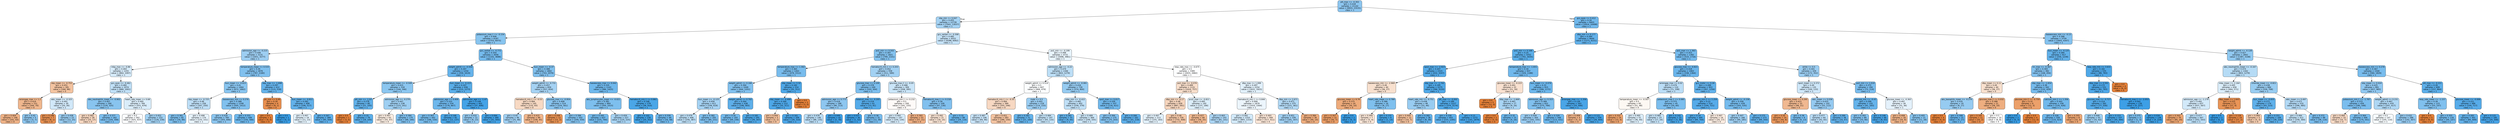 digraph Tree {
node [shape=box, style="filled, rounded", color="black", fontname="helvetica"] ;
edge [fontname="helvetica"] ;
0 [label="ptt_max <= -0.302\ngini = 0.418\nsamples = 21142\nvalue = [9955, 23535]\nclass = 1", fillcolor="#8dc6f0"] ;
1 [label="sbp_min <= 0.047\ngini = 0.455\nsamples = 12739\nvalue = [7041, 13037]\nclass = 1", fillcolor="#a4d2f3"] ;
0 -> 1 [labeldistance=2.5, labelangle=45, headlabel="True"] ;
2 [label="potassium_max.1 <= -0.154\ngini = 0.406\nsamples = 6187\nvalue = [2753, 6975]\nclass = 1", fillcolor="#87c4ef"] ;
1 -> 2 ;
3 [label="admission_age <= -0.215\ngini = 0.446\nsamples = 3131\nvalue = [1651, 3277]\nclass = 1", fillcolor="#9dcef2"] ;
2 -> 3 ;
4 [label="mbp_max <= -0.86\ngini = 0.493\nsamples = 1255\nvalue = [864, 1097]\nclass = 1", fillcolor="#d5eaf9"] ;
3 -> 4 ;
5 [label="sbp_mean <= -0.753\ngini = 0.451\nsamples = 181\nvalue = [184, 96]\nclass = 0", fillcolor="#f3c3a0"] ;
4 -> 5 ;
6 [label="aniongap_max <= 1.2\ngini = 0.419\nsamples = 151\nvalue = [164, 70]\nclass = 0", fillcolor="#f0b78e"] ;
5 -> 6 ;
7 [label="gini = 0.404\nsamples = 146\nvalue = [161, 63]\nclass = 0", fillcolor="#efb286"] ;
6 -> 7 ;
8 [label="gini = 0.42\nsamples = 5\nvalue = [3, 7]\nclass = 1", fillcolor="#8ec7f0"] ;
6 -> 8 ;
9 [label="wbc_mean <= -0.325\ngini = 0.491\nsamples = 30\nvalue = [20, 26]\nclass = 1", fillcolor="#d1e8f9"] ;
5 -> 9 ;
10 [label="gini = 0.198\nsamples = 7\nvalue = [8, 1]\nclass = 0", fillcolor="#e89152"] ;
9 -> 10 ;
11 [label="gini = 0.438\nsamples = 23\nvalue = [12, 25]\nclass = 1", fillcolor="#98ccf1"] ;
9 -> 11 ;
12 [label="gcs_eyes <= -0.461\ngini = 0.482\nsamples = 1074\nvalue = [680, 1001]\nclass = 1", fillcolor="#c0e0f7"] ;
4 -> 12 ;
13 [label="abs_neutrophils_mean <= -0.902\ngini = 0.407\nsamples = 290\nvalue = [129, 325]\nclass = 1", fillcolor="#88c4ef"] ;
12 -> 13 ;
14 [label="gini = 0.482\nsamples = 28\nvalue = [25, 17]\nclass = 0", fillcolor="#f7d7c0"] ;
13 -> 14 ;
15 [label="gini = 0.377\nsamples = 262\nvalue = [104, 308]\nclass = 1", fillcolor="#7cbeee"] ;
13 -> 15 ;
16 [label="heart_rate_mean <= 0.68\ngini = 0.495\nsamples = 784\nvalue = [551, 676]\nclass = 1", fillcolor="#daedfa"] ;
12 -> 16 ;
17 [label="gini = 0.5\nsamples = 562\nvalue = [425, 437]\nclass = 1", fillcolor="#fafcfe"] ;
16 -> 17 ;
18 [label="gini = 0.452\nsamples = 222\nvalue = [126, 239]\nclass = 1", fillcolor="#a1d1f3"] ;
16 -> 18 ;
19 [label="temperature_mean <= 0.533\ngini = 0.39\nsamples = 1876\nvalue = [787, 2180]\nclass = 1", fillcolor="#80c0ee"] ;
3 -> 19 ;
20 [label="bun_mean <= -0.615\ngini = 0.41\nsamples = 1464\nvalue = [672, 1662]\nclass = 1", fillcolor="#89c5f0"] ;
19 -> 20 ;
21 [label="sbp_mean <= -0.725\ngini = 0.48\nsamples = 256\nvalue = [167, 250]\nclass = 1", fillcolor="#bddef6"] ;
20 -> 21 ;
22 [label="gini = 0.381\nsamples = 82\nvalue = [34, 99]\nclass = 1", fillcolor="#7dbfee"] ;
21 -> 22 ;
23 [label="gini = 0.498\nsamples = 174\nvalue = [133, 151]\nclass = 1", fillcolor="#e7f3fc"] ;
21 -> 23 ;
24 [label="baseexcess_min <= 0.276\ngini = 0.388\nsamples = 1208\nvalue = [505, 1412]\nclass = 1", fillcolor="#80c0ee"] ;
20 -> 24 ;
25 [label="gini = 0.416\nsamples = 760\nvalue = [355, 846]\nclass = 1", fillcolor="#8cc6f0"] ;
24 -> 25 ;
26 [label="gini = 0.331\nsamples = 448\nvalue = [150, 566]\nclass = 1", fillcolor="#6db7ec"] ;
24 -> 26 ;
27 [label="sbp_max <= -1.698\ngini = 0.297\nsamples = 412\nvalue = [115, 518]\nclass = 1", fillcolor="#65b3eb"] ;
19 -> 27 ;
28 [label="ph_min <= 0.49\ngini = 0.18\nsamples = 4\nvalue = [9, 1]\nclass = 0", fillcolor="#e88f4f"] ;
27 -> 28 ;
29 [label="gini = 0.0\nsamples = 3\nvalue = [9, 0]\nclass = 0", fillcolor="#e58139"] ;
28 -> 29 ;
30 [label="gini = 0.0\nsamples = 1\nvalue = [0, 1]\nclass = 1", fillcolor="#399de5"] ;
28 -> 30 ;
31 [label="bun_mean <= -0.811\ngini = 0.282\nsamples = 408\nvalue = [106, 517]\nclass = 1", fillcolor="#62b1ea"] ;
27 -> 31 ;
32 [label="gini = 0.497\nsamples = 19\nvalue = [11, 13]\nclass = 1", fillcolor="#e1f0fb"] ;
31 -> 32 ;
33 [label="gini = 0.267\nsamples = 389\nvalue = [95, 504]\nclass = 1", fillcolor="#5eafea"] ;
31 -> 33 ;
34 [label="gcs_verbal <= -0.772\ngini = 0.354\nsamples = 3056\nvalue = [1102, 3698]\nclass = 1", fillcolor="#74baed"] ;
2 -> 34 ;
35 [label="weight_admit <= -0.504\ngini = 0.297\nsamples = 1254\nvalue = [359, 1619]\nclass = 1", fillcolor="#65b3eb"] ;
34 -> 35 ;
36 [label="temperature_mean <= -0.509\ngini = 0.415\nsamples = 318\nvalue = [144, 346]\nclass = 1", fillcolor="#8bc6f0"] ;
35 -> 36 ;
37 [label="ptt_min <= -1.03\ngini = 0.278\nsamples = 80\nvalue = [21, 105]\nclass = 1", fillcolor="#61b1ea"] ;
36 -> 37 ;
38 [label="gini = 0.0\nsamples = 1\nvalue = [3, 0]\nclass = 0", fillcolor="#e58139"] ;
37 -> 38 ;
39 [label="gini = 0.25\nsamples = 79\nvalue = [18, 105]\nclass = 1", fillcolor="#5baee9"] ;
37 -> 39 ;
40 [label="admission_age <= -0.279\ngini = 0.447\nsamples = 238\nvalue = [123, 241]\nclass = 1", fillcolor="#9ecff2"] ;
36 -> 40 ;
41 [label="gini = 0.497\nsamples = 63\nvalue = [55, 47]\nclass = 0", fillcolor="#fbede2"] ;
40 -> 41 ;
42 [label="gini = 0.384\nsamples = 175\nvalue = [68, 194]\nclass = 1", fillcolor="#7ebfee"] ;
40 -> 42 ;
43 [label="bun_mean <= -0.223\ngini = 0.247\nsamples = 936\nvalue = [215, 1273]\nclass = 1", fillcolor="#5aaee9"] ;
35 -> 43 ;
44 [label="admission_age <= 0.409\ngini = 0.333\nsamples = 534\nvalue = [178, 667]\nclass = 1", fillcolor="#6eb7ec"] ;
43 -> 44 ;
45 [label="gini = 0.363\nsamples = 442\nvalue = [166, 530]\nclass = 1", fillcolor="#77bced"] ;
44 -> 45 ;
46 [label="gini = 0.148\nsamples = 92\nvalue = [12, 137]\nclass = 1", fillcolor="#4aa6e7"] ;
44 -> 46 ;
47 [label="admission_age <= -1.47\ngini = 0.108\nsamples = 402\nvalue = [37, 606]\nclass = 1", fillcolor="#45a3e7"] ;
43 -> 47 ;
48 [label="gini = 0.432\nsamples = 12\nvalue = [6, 13]\nclass = 1", fillcolor="#94caf1"] ;
47 -> 48 ;
49 [label="gini = 0.094\nsamples = 390\nvalue = [31, 593]\nclass = 1", fillcolor="#43a2e6"] ;
47 -> 49 ;
50 [label="bun_mean <= -0.37\ngini = 0.388\nsamples = 1802\nvalue = [743, 2079]\nclass = 1", fillcolor="#80c0ee"] ;
34 -> 50 ;
51 [label="weight_admit <= -0.731\ngini = 0.457\nsamples = 659\nvalue = [357, 654]\nclass = 1", fillcolor="#a5d2f3"] ;
50 -> 51 ;
52 [label="hematocrit_min.1 <= -0.53\ngini = 0.484\nsamples = 145\nvalue = [133, 93]\nclass = 0", fillcolor="#f7d9c3"] ;
51 -> 52 ;
53 [label="gini = 0.45\nsamples = 46\nvalue = [25, 48]\nclass = 1", fillcolor="#a0d0f3"] ;
52 -> 53 ;
54 [label="gini = 0.415\nsamples = 99\nvalue = [108, 45]\nclass = 0", fillcolor="#f0b58b"] ;
52 -> 54 ;
55 [label="glucose_max <= -0.954\ngini = 0.408\nsamples = 514\nvalue = [224, 561]\nclass = 1", fillcolor="#88c4ef"] ;
51 -> 55 ;
56 [label="gini = 0.208\nsamples = 12\nvalue = [15, 2]\nclass = 0", fillcolor="#e89253"] ;
55 -> 56 ;
57 [label="gini = 0.396\nsamples = 502\nvalue = [209, 559]\nclass = 1", fillcolor="#83c2ef"] ;
55 -> 57 ;
58 [label="baseexcess_max <= 0.042\ngini = 0.335\nsamples = 1143\nvalue = [386, 1425]\nclass = 1", fillcolor="#6fb8ec"] ;
50 -> 58 ;
59 [label="abs_lymphocytes_mean <= -0.021\ngini = 0.381\nsamples = 864\nvalue = [350, 1015]\nclass = 1", fillcolor="#7dbfee"] ;
58 -> 59 ;
60 [label="gini = 0.345\nsamples = 637\nvalue = [225, 790]\nclass = 1", fillcolor="#71b9ec"] ;
59 -> 60 ;
61 [label="gini = 0.459\nsamples = 227\nvalue = [125, 225]\nclass = 1", fillcolor="#a7d3f3"] ;
59 -> 61 ;
62 [label="hematocrit_min.1 <= 0.861\ngini = 0.148\nsamples = 279\nvalue = [36, 410]\nclass = 1", fillcolor="#4aa6e7"] ;
58 -> 62 ;
63 [label="gini = 0.102\nsamples = 230\nvalue = [20, 352]\nclass = 1", fillcolor="#44a3e6"] ;
62 -> 63 ;
64 [label="gini = 0.339\nsamples = 49\nvalue = [16, 58]\nclass = 1", fillcolor="#70b8ec"] ;
62 -> 64 ;
65 [label="gcs_verbal <= -0.308\ngini = 0.485\nsamples = 6552\nvalue = [4288, 6062]\nclass = 1", fillcolor="#c5e2f7"] ;
1 -> 65 ;
66 [label="po2_min <= 0.502\ngini = 0.397\nsamples = 1821\nvalue = [790, 2101]\nclass = 1", fillcolor="#83c2ef"] ;
65 -> 66 ;
67 [label="temperature_max <= 1.302\ngini = 0.365\nsamples = 1263\nvalue = [479, 1512]\nclass = 1", fillcolor="#78bced"] ;
66 -> 67 ;
68 [label="weight_admit <= 0.166\ngini = 0.394\nsamples = 1049\nvalue = [444, 1201]\nclass = 1", fillcolor="#82c1ef"] ;
67 -> 68 ;
69 [label="bun_mean <= -0.125\ngini = 0.456\nsamples = 611\nvalue = [336, 618]\nclass = 1", fillcolor="#a5d2f3"] ;
68 -> 69 ;
70 [label="gini = 0.479\nsamples = 406\nvalue = [256, 387]\nclass = 1", fillcolor="#bcdef6"] ;
69 -> 70 ;
71 [label="gini = 0.382\nsamples = 205\nvalue = [80, 231]\nclass = 1", fillcolor="#7ebfee"] ;
69 -> 71 ;
72 [label="weight_admit <= 0.702\ngini = 0.264\nsamples = 438\nvalue = [108, 583]\nclass = 1", fillcolor="#5eafea"] ;
68 -> 72 ;
73 [label="gini = 0.35\nsamples = 193\nvalue = [69, 236]\nclass = 1", fillcolor="#73baed"] ;
72 -> 73 ;
74 [label="gini = 0.182\nsamples = 245\nvalue = [39, 347]\nclass = 1", fillcolor="#4fa8e8"] ;
72 -> 74 ;
75 [label="sbp_mean <= 3.32\ngini = 0.182\nsamples = 214\nvalue = [35, 311]\nclass = 1", fillcolor="#4fa8e8"] ;
67 -> 75 ;
76 [label="sbp_mean <= -0.499\ngini = 0.169\nsamples = 212\nvalue = [32, 311]\nclass = 1", fillcolor="#4da7e8"] ;
75 -> 76 ;
77 [label="gini = 0.444\nsamples = 3\nvalue = [2, 1]\nclass = 0", fillcolor="#f2c09c"] ;
76 -> 77 ;
78 [label="gini = 0.161\nsamples = 209\nvalue = [30, 310]\nclass = 1", fillcolor="#4ca6e8"] ;
76 -> 78 ;
79 [label="gini = 0.0\nsamples = 2\nvalue = [3, 0]\nclass = 0", fillcolor="#e58139"] ;
75 -> 79 ;
80 [label="hematocrit_min.1 <= 0.203\ngini = 0.452\nsamples = 558\nvalue = [311, 589]\nclass = 1", fillcolor="#a2d1f3"] ;
66 -> 80 ;
81 [label="glucose_max <= 0.109\ngini = 0.378\nsamples = 249\nvalue = [103, 304]\nclass = 1", fillcolor="#7cbeee"] ;
80 -> 81 ;
82 [label="admission_age <= 0.773\ngini = 0.418\nsamples = 188\nvalue = [90, 213]\nclass = 1", fillcolor="#8dc6f0"] ;
81 -> 82 ;
83 [label="gini = 0.478\nsamples = 146\nvalue = [88, 135]\nclass = 1", fillcolor="#baddf6"] ;
82 -> 83 ;
84 [label="gini = 0.049\nsamples = 42\nvalue = [2, 78]\nclass = 1", fillcolor="#3ea0e6"] ;
82 -> 84 ;
85 [label="totalco2_max <= -0.205\ngini = 0.219\nsamples = 61\nvalue = [13, 91]\nclass = 1", fillcolor="#55abe9"] ;
81 -> 85 ;
86 [label="gini = 0.037\nsamples = 30\nvalue = [1, 52]\nclass = 1", fillcolor="#3d9fe6"] ;
85 -> 86 ;
87 [label="gini = 0.36\nsamples = 31\nvalue = [12, 39]\nclass = 1", fillcolor="#76bbed"] ;
85 -> 87 ;
88 [label="glucose_max.2 <= -0.05\ngini = 0.488\nsamples = 309\nvalue = [208, 285]\nclass = 1", fillcolor="#cae5f8"] ;
80 -> 88 ;
89 [label="potassium_min.1 <= 0.232\ngini = 0.5\nsamples = 200\nvalue = [161, 155]\nclass = 0", fillcolor="#fefaf8"] ;
88 -> 89 ;
90 [label="gini = 0.492\nsamples = 147\nvalue = [104, 134]\nclass = 1", fillcolor="#d3e9f9"] ;
89 -> 90 ;
91 [label="gini = 0.393\nsamples = 53\nvalue = [57, 21]\nclass = 0", fillcolor="#efaf82"] ;
89 -> 91 ;
92 [label="hematocrit_max.1 <= 0.218\ngini = 0.39\nsamples = 109\nvalue = [47, 130]\nclass = 1", fillcolor="#81c0ee"] ;
88 -> 92 ;
93 [label="gini = 0.492\nsamples = 21\nvalue = [18, 14]\nclass = 0", fillcolor="#f9e3d3"] ;
92 -> 93 ;
94 [label="gini = 0.32\nsamples = 88\nvalue = [29, 116]\nclass = 1", fillcolor="#6ab6ec"] ;
92 -> 94 ;
95 [label="po2_min <= -0.199\ngini = 0.498\nsamples = 4731\nvalue = [3498, 3961]\nclass = 1", fillcolor="#e8f4fc"] ;
65 -> 95 ;
96 [label="admission_age <= -0.22\ngini = 0.479\nsamples = 1346\nvalue = [843, 1279]\nclass = 1", fillcolor="#bcdef6"] ;
95 -> 96 ;
97 [label="weight_admit <= 0.514\ngini = 0.5\nsamples = 607\nvalue = [469, 479]\nclass = 1", fillcolor="#fbfdfe"] ;
96 -> 97 ;
98 [label="hematocrit_min.1 <= -0.35\ngini = 0.484\nsamples = 389\nvalue = [355, 246]\nclass = 0", fillcolor="#f7d8c2"] ;
97 -> 98 ;
99 [label="gini = 0.487\nsamples = 106\nvalue = [69, 96]\nclass = 1", fillcolor="#c7e3f8"] ;
98 -> 99 ;
100 [label="gini = 0.451\nsamples = 283\nvalue = [286, 150]\nclass = 0", fillcolor="#f3c3a1"] ;
98 -> 100 ;
101 [label="male <= 0.5\ngini = 0.441\nsamples = 218\nvalue = [114, 233]\nclass = 1", fillcolor="#9acdf2"] ;
97 -> 101 ;
102 [label="gini = 0.287\nsamples = 71\nvalue = [21, 100]\nclass = 1", fillcolor="#63b2ea"] ;
101 -> 102 ;
103 [label="gini = 0.484\nsamples = 147\nvalue = [93, 133]\nclass = 1", fillcolor="#c3e2f7"] ;
101 -> 103 ;
104 [label="weight_admit <= -0.081\ngini = 0.434\nsamples = 739\nvalue = [374, 800]\nclass = 1", fillcolor="#96cbf1"] ;
96 -> 104 ;
105 [label="mbp_min <= -0.422\ngini = 0.482\nsamples = 402\nvalue = [258, 379]\nclass = 1", fillcolor="#c0e0f7"] ;
104 -> 105 ;
106 [label="gini = 0.282\nsamples = 33\nvalue = [9, 44]\nclass = 1", fillcolor="#61b1ea"] ;
105 -> 106 ;
107 [label="gini = 0.489\nsamples = 369\nvalue = [249, 335]\nclass = 1", fillcolor="#cce6f8"] ;
105 -> 107 ;
108 [label="spo2_max <= 0.017\ngini = 0.339\nsamples = 337\nvalue = [116, 421]\nclass = 1", fillcolor="#70b8ec"] ;
104 -> 108 ;
109 [label="gini = 0.394\nsamples = 175\nvalue = [75, 203]\nclass = 1", fillcolor="#82c1ef"] ;
108 -> 109 ;
110 [label="gini = 0.266\nsamples = 162\nvalue = [41, 218]\nclass = 1", fillcolor="#5eafea"] ;
108 -> 110 ;
111 [label="resp_rate_max <= -0.675\ngini = 0.5\nsamples = 3385\nvalue = [2655, 2682]\nclass = 1", fillcolor="#fdfeff"] ;
95 -> 111 ;
112 [label="po2_max <= -0.076\ngini = 0.489\nsamples = 1131\nvalue = [1024, 757]\nclass = 0", fillcolor="#f8decb"] ;
111 -> 112 ;
113 [label="dbp_min <= -0.17\ngini = 0.48\nsamples = 939\nvalue = [887, 591]\nclass = 0", fillcolor="#f6d5bd"] ;
112 -> 113 ;
114 [label="gini = 0.497\nsamples = 213\nvalue = [155, 183]\nclass = 1", fillcolor="#e1f0fb"] ;
113 -> 114 ;
115 [label="gini = 0.46\nsamples = 726\nvalue = [732, 408]\nclass = 0", fillcolor="#f3c7a7"] ;
113 -> 115 ;
116 [label="pco2_max <= -0.821\ngini = 0.495\nsamples = 192\nvalue = [137, 166]\nclass = 1", fillcolor="#dceefa"] ;
112 -> 116 ;
117 [label="gini = 0.427\nsamples = 49\nvalue = [56, 25]\nclass = 0", fillcolor="#f1b991"] ;
116 -> 117 ;
118 [label="gini = 0.463\nsamples = 143\nvalue = [81, 141]\nclass = 1", fillcolor="#abd5f4"] ;
116 -> 118 ;
119 [label="dbp_max <= 1.099\ngini = 0.497\nsamples = 2254\nvalue = [1631, 1925]\nclass = 1", fillcolor="#e1f0fb"] ;
111 -> 119 ;
120 [label="hematocrit_min.1 <= 0.846\ngini = 0.499\nsamples = 1879\nvalue = [1410, 1564]\nclass = 1", fillcolor="#ecf5fc"] ;
119 -> 120 ;
121 [label="gini = 0.492\nsamples = 1310\nvalue = [893, 1153]\nclass = 1", fillcolor="#d2e9f9"] ;
120 -> 121 ;
122 [label="gini = 0.493\nsamples = 569\nvalue = [517, 411]\nclass = 0", fillcolor="#fae5d6"] ;
120 -> 122 ;
123 [label="dbp_min <= 2.671\ngini = 0.471\nsamples = 375\nvalue = [221, 361]\nclass = 1", fillcolor="#b2d9f5"] ;
119 -> 123 ;
124 [label="gini = 0.451\nsamples = 339\nvalue = [181, 347]\nclass = 1", fillcolor="#a0d0f3"] ;
123 -> 124 ;
125 [label="gini = 0.384\nsamples = 36\nvalue = [40, 14]\nclass = 0", fillcolor="#eead7e"] ;
123 -> 125 ;
126 [label="gcs_eyes <= 0.412\ngini = 0.34\nsamples = 8403\nvalue = [2914, 10498]\nclass = 1", fillcolor="#70b8ec"] ;
0 -> 126 [labeldistance=2.5, labelangle=-45, headlabel="False"] ;
127 [label="dbp_min <= 0.177\ngini = 0.284\nsamples = 4644\nvalue = [1271, 6151]\nclass = 1", fillcolor="#62b1ea"] ;
126 -> 127 ;
128 [label="po2_min <= 0.168\ngini = 0.25\nsamples = 3252\nvalue = [761, 4435]\nclass = 1", fillcolor="#5baee9"] ;
127 -> 128 ;
129 [label="spo2_max <= -2.923\ngini = 0.207\nsamples = 2315\nvalue = [432, 3247]\nclass = 1", fillcolor="#53aae8"] ;
128 -> 129 ;
130 [label="baseexcess_min <= -2.969\ngini = 0.49\nsamples = 40\nvalue = [36, 27]\nclass = 0", fillcolor="#f8e0ce"] ;
129 -> 130 ;
131 [label="glucose_mean <= 6.76\ngini = 0.375\nsamples = 24\nvalue = [30, 10]\nclass = 0", fillcolor="#eeab7b"] ;
130 -> 131 ;
132 [label="gini = 0.307\nsamples = 22\nvalue = [30, 7]\nclass = 0", fillcolor="#eb9e67"] ;
131 -> 132 ;
133 [label="gini = 0.0\nsamples = 2\nvalue = [0, 3]\nclass = 1", fillcolor="#399de5"] ;
131 -> 133 ;
134 [label="heart_rate_mean <= 0.789\ngini = 0.386\nsamples = 16\nvalue = [6, 17]\nclass = 1", fillcolor="#7fc0ee"] ;
130 -> 134 ;
135 [label="gini = 0.494\nsamples = 7\nvalue = [5, 4]\nclass = 0", fillcolor="#fae6d7"] ;
134 -> 135 ;
136 [label="gini = 0.133\nsamples = 9\nvalue = [1, 13]\nclass = 1", fillcolor="#48a5e7"] ;
134 -> 136 ;
137 [label="sbp_max <= -1.742\ngini = 0.195\nsamples = 2275\nvalue = [396, 3220]\nclass = 1", fillcolor="#51a9e8"] ;
129 -> 137 ;
138 [label="heart_rate_min <= -0.751\ngini = 0.438\nsamples = 48\nvalue = [22, 46]\nclass = 1", fillcolor="#98ccf1"] ;
137 -> 138 ;
139 [label="gini = 0.444\nsamples = 12\nvalue = [14, 7]\nclass = 0", fillcolor="#f2c09c"] ;
138 -> 139 ;
140 [label="gini = 0.282\nsamples = 36\nvalue = [8, 39]\nclass = 1", fillcolor="#62b1ea"] ;
138 -> 140 ;
141 [label="ptt_max <= -0.002\ngini = 0.189\nsamples = 2227\nvalue = [374, 3174]\nclass = 1", fillcolor="#50a9e8"] ;
137 -> 141 ;
142 [label="gini = 0.258\nsamples = 955\nvalue = [233, 1295]\nclass = 1", fillcolor="#5dafea"] ;
141 -> 142 ;
143 [label="gini = 0.13\nsamples = 1272\nvalue = [141, 1879]\nclass = 1", fillcolor="#48a4e7"] ;
141 -> 143 ;
144 [label="temperature_max <= -1.831\ngini = 0.34\nsamples = 937\nvalue = [329, 1188]\nclass = 1", fillcolor="#70b8ec"] ;
128 -> 144 ;
145 [label="glucose_mean <= -0.223\ngini = 0.491\nsamples = 22\nvalue = [21, 16]\nclass = 0", fillcolor="#f9e1d0"] ;
144 -> 145 ;
146 [label="gini = 0.0\nsamples = 5\nvalue = [12, 0]\nclass = 0", fillcolor="#e58139"] ;
145 -> 146 ;
147 [label="dbp_max <= -1.669\ngini = 0.461\nsamples = 17\nvalue = [9, 16]\nclass = 1", fillcolor="#a8d4f4"] ;
145 -> 147 ;
148 [label="gini = 0.0\nsamples = 2\nvalue = [5, 0]\nclass = 0", fillcolor="#e58139"] ;
147 -> 148 ;
149 [label="gini = 0.32\nsamples = 15\nvalue = [4, 16]\nclass = 1", fillcolor="#6ab6ec"] ;
147 -> 149 ;
150 [label="bun_mean <= -0.076\ngini = 0.33\nsamples = 915\nvalue = [308, 1172]\nclass = 1", fillcolor="#6db7ec"] ;
144 -> 150 ;
151 [label="admission_age <= 0.315\ngini = 0.389\nsamples = 652\nvalue = [275, 766]\nclass = 1", fillcolor="#80c0ee"] ;
150 -> 151 ;
152 [label="gini = 0.439\nsamples = 304\nvalue = [162, 335]\nclass = 1", fillcolor="#99ccf2"] ;
151 -> 152 ;
153 [label="gini = 0.329\nsamples = 348\nvalue = [113, 431]\nclass = 1", fillcolor="#6db7ec"] ;
151 -> 153 ;
154 [label="aniongap_max <= -1.356\ngini = 0.139\nsamples = 263\nvalue = [33, 406]\nclass = 1", fillcolor="#49a5e7"] ;
150 -> 154 ;
155 [label="gini = 0.408\nsamples = 4\nvalue = [5, 2]\nclass = 0", fillcolor="#efb388"] ;
154 -> 155 ;
156 [label="gini = 0.121\nsamples = 259\nvalue = [28, 404]\nclass = 1", fillcolor="#47a4e7"] ;
154 -> 156 ;
157 [label="po2_max <= 1.363\ngini = 0.353\nsamples = 1392\nvalue = [510, 1716]\nclass = 1", fillcolor="#74baed"] ;
127 -> 157 ;
158 [label="glucose_max <= -0.821\ngini = 0.318\nsamples = 1063\nvalue = [338, 1364]\nclass = 1", fillcolor="#6ab5eb"] ;
157 -> 158 ;
159 [label="aniongap_max <= 0.02\ngini = 0.479\nsamples = 110\nvalue = [71, 108]\nclass = 1", fillcolor="#bbddf6"] ;
158 -> 159 ;
160 [label="temperature_mean <= -0.507\ngini = 0.5\nsamples = 65\nvalue = [51, 48]\nclass = 0", fillcolor="#fdf8f3"] ;
159 -> 160 ;
161 [label="gini = 0.332\nsamples = 14\nvalue = [15, 4]\nclass = 0", fillcolor="#eca36e"] ;
160 -> 161 ;
162 [label="gini = 0.495\nsamples = 51\nvalue = [36, 44]\nclass = 1", fillcolor="#dbedfa"] ;
160 -> 162 ;
163 [label="potassium_max.1 <= 0.085\ngini = 0.375\nsamples = 45\nvalue = [20, 60]\nclass = 1", fillcolor="#7bbeee"] ;
159 -> 163 ;
164 [label="gini = 0.485\nsamples = 23\nvalue = [17, 24]\nclass = 1", fillcolor="#c5e2f7"] ;
163 -> 164 ;
165 [label="gini = 0.142\nsamples = 22\nvalue = [3, 36]\nclass = 1", fillcolor="#49a5e7"] ;
163 -> 165 ;
166 [label="gcs_motor <= 0.26\ngini = 0.289\nsamples = 953\nvalue = [267, 1256]\nclass = 1", fillcolor="#63b2eb"] ;
158 -> 166 ;
167 [label="glucose_min.2 <= 2.259\ngini = 0.22\nsamples = 514\nvalue = [104, 721]\nclass = 1", fillcolor="#56abe9"] ;
166 -> 167 ;
168 [label="gini = 0.19\nsamples = 495\nvalue = [84, 704]\nclass = 1", fillcolor="#51a9e8"] ;
167 -> 168 ;
169 [label="gini = 0.497\nsamples = 19\nvalue = [20, 17]\nclass = 0", fillcolor="#fbece1"] ;
167 -> 169 ;
170 [label="weight_admit <= -0.158\ngini = 0.358\nsamples = 439\nvalue = [163, 535]\nclass = 1", fillcolor="#75bbed"] ;
166 -> 170 ;
171 [label="gini = 0.447\nsamples = 166\nvalue = [94, 185]\nclass = 1", fillcolor="#9ecff2"] ;
170 -> 171 ;
172 [label="gini = 0.275\nsamples = 273\nvalue = [69, 350]\nclass = 1", fillcolor="#60b0ea"] ;
170 -> 172 ;
173 [label="white <= 0.5\ngini = 0.441\nsamples = 329\nvalue = [172, 352]\nclass = 1", fillcolor="#9acdf2"] ;
157 -> 173 ;
174 [label="spo2_mean <= 0.372\ngini = 0.49\nsamples = 135\nvalue = [100, 133]\nclass = 1", fillcolor="#cee7f9"] ;
173 -> 174 ;
175 [label="glucose_mean <= 0.295\ngini = 0.423\nsamples = 33\nvalue = [48, 21]\nclass = 0", fillcolor="#f0b890"] ;
174 -> 175 ;
176 [label="gini = 0.26\nsamples = 24\nvalue = [44, 8]\nclass = 0", fillcolor="#ea985d"] ;
175 -> 176 ;
177 [label="gini = 0.36\nsamples = 9\nvalue = [4, 13]\nclass = 1", fillcolor="#76bbed"] ;
175 -> 177 ;
178 [label="wbc_mean <= 0.036\ngini = 0.433\nsamples = 102\nvalue = [52, 112]\nclass = 1", fillcolor="#95caf1"] ;
174 -> 178 ;
179 [label="gini = 0.477\nsamples = 64\nvalue = [42, 65]\nclass = 1", fillcolor="#b9dcf6"] ;
178 -> 179 ;
180 [label="gini = 0.289\nsamples = 38\nvalue = [10, 47]\nclass = 1", fillcolor="#63b2eb"] ;
178 -> 180 ;
181 [label="po2_min <= 1.019\ngini = 0.372\nsamples = 194\nvalue = [72, 219]\nclass = 1", fillcolor="#7abdee"] ;
173 -> 181 ;
182 [label="glucose_min <= -0.43\ngini = 0.299\nsamples = 155\nvalue = [41, 183]\nclass = 1", fillcolor="#65b3eb"] ;
181 -> 182 ;
183 [label="gini = 0.393\nsamples = 89\nvalue = [33, 90]\nclass = 1", fillcolor="#82c1ef"] ;
182 -> 183 ;
184 [label="gini = 0.146\nsamples = 66\nvalue = [8, 93]\nclass = 1", fillcolor="#4aa5e7"] ;
182 -> 184 ;
185 [label="glucose_mean <= -0.363\ngini = 0.497\nsamples = 39\nvalue = [31, 36]\nclass = 1", fillcolor="#e4f1fb"] ;
181 -> 185 ;
186 [label="gini = 0.408\nsamples = 18\nvalue = [20, 8]\nclass = 0", fillcolor="#efb388"] ;
185 -> 186 ;
187 [label="gini = 0.405\nsamples = 21\nvalue = [11, 28]\nclass = 1", fillcolor="#87c4ef"] ;
185 -> 187 ;
188 [label="baseexcess_min <= -0.13\ngini = 0.398\nsamples = 3759\nvalue = [1643, 4347]\nclass = 1", fillcolor="#84c2ef"] ;
126 -> 188 ;
189 [label="bun_mean <= -0.125\ngini = 0.284\nsamples = 917\nvalue = [256, 1239]\nclass = 1", fillcolor="#62b1ea"] ;
188 -> 189 ;
190 [label="inr_max <= -0.367\ngini = 0.393\nsamples = 382\nvalue = [168, 456]\nclass = 1", fillcolor="#82c1ef"] ;
189 -> 190 ;
191 [label="dbp_mean <= 0.11\ngini = 0.49\nsamples = 40\nvalue = [36, 27]\nclass = 0", fillcolor="#f8e0ce"] ;
190 -> 191 ;
192 [label="abs_basophils_mean <= -0.279\ngini = 0.435\nsamples = 19\nvalue = [8, 17]\nclass = 1", fillcolor="#96cbf1"] ;
191 -> 192 ;
193 [label="gini = 0.0\nsamples = 4\nvalue = [4, 0]\nclass = 0", fillcolor="#e58139"] ;
192 -> 193 ;
194 [label="gini = 0.308\nsamples = 15\nvalue = [4, 17]\nclass = 1", fillcolor="#68b4eb"] ;
192 -> 194 ;
195 [label="glucose_max.2 <= 0.032\ngini = 0.388\nsamples = 21\nvalue = [28, 10]\nclass = 0", fillcolor="#eeae80"] ;
191 -> 195 ;
196 [label="gini = 0.165\nsamples = 11\nvalue = [20, 2]\nclass = 0", fillcolor="#e88e4d"] ;
195 -> 196 ;
197 [label="gini = 0.5\nsamples = 10\nvalue = [8, 8]\nclass = 0", fillcolor="#ffffff"] ;
195 -> 197 ;
198 [label="sbp_max <= -1.654\ngini = 0.36\nsamples = 342\nvalue = [132, 429]\nclass = 1", fillcolor="#76bbed"] ;
190 -> 198 ;
199 [label="glucose_min.2 <= -0.759\ngini = 0.32\nsamples = 6\nvalue = [12, 3]\nclass = 0", fillcolor="#eca06a"] ;
198 -> 199 ;
200 [label="gini = 0.0\nsamples = 2\nvalue = [0, 3]\nclass = 1", fillcolor="#399de5"] ;
199 -> 200 ;
201 [label="gini = 0.0\nsamples = 4\nvalue = [12, 0]\nclass = 0", fillcolor="#e58139"] ;
199 -> 201 ;
202 [label="calcium_min.1 <= 1.356\ngini = 0.343\nsamples = 336\nvalue = [120, 426]\nclass = 1", fillcolor="#71b9ec"] ;
198 -> 202 ;
203 [label="gini = 0.328\nsamples = 328\nvalue = [110, 423]\nclass = 1", fillcolor="#6cb6ec"] ;
202 -> 203 ;
204 [label="gini = 0.355\nsamples = 8\nvalue = [10, 3]\nclass = 0", fillcolor="#eda774"] ;
202 -> 204 ;
205 [label="resp_rate_min <= 3.631\ngini = 0.182\nsamples = 535\nvalue = [88, 783]\nclass = 1", fillcolor="#4fa8e8"] ;
189 -> 205 ;
206 [label="dbp_max <= 0.591\ngini = 0.172\nsamples = 531\nvalue = [82, 783]\nclass = 1", fillcolor="#4ea7e8"] ;
205 -> 206 ;
207 [label="glucose_max <= -0.727\ngini = 0.214\nsamples = 392\nvalue = [77, 556]\nclass = 1", fillcolor="#54abe9"] ;
206 -> 207 ;
208 [label="gini = 0.449\nsamples = 55\nvalue = [32, 62]\nclass = 1", fillcolor="#9fd0f2"] ;
207 -> 208 ;
209 [label="gini = 0.153\nsamples = 337\nvalue = [45, 494]\nclass = 1", fillcolor="#4ba6e7"] ;
207 -> 209 ;
210 [label="hematocrit_max.1 <= -2.053\ngini = 0.042\nsamples = 139\nvalue = [5, 227]\nclass = 1", fillcolor="#3d9fe6"] ;
206 -> 210 ;
211 [label="gini = 0.375\nsamples = 3\nvalue = [1, 3]\nclass = 1", fillcolor="#7bbeee"] ;
210 -> 211 ;
212 [label="gini = 0.034\nsamples = 136\nvalue = [4, 224]\nclass = 1", fillcolor="#3d9fe5"] ;
210 -> 212 ;
213 [label="gini = 0.0\nsamples = 4\nvalue = [6, 0]\nclass = 0", fillcolor="#e58139"] ;
205 -> 213 ;
214 [label="weight_admit <= -0.128\ngini = 0.427\nsamples = 2842\nvalue = [1387, 3108]\nclass = 1", fillcolor="#91c9f1"] ;
188 -> 214 ;
215 [label="abs_neutrophils_mean <= -0.167\ngini = 0.474\nsamples = 1342\nvalue = [803, 1279]\nclass = 1", fillcolor="#b5dbf5"] ;
214 -> 215 ;
216 [label="mbp_mean <= 2.164\ngini = 0.495\nsamples = 658\nvalue = [464, 571]\nclass = 1", fillcolor="#daedfa"] ;
215 -> 216 ;
217 [label="admission_age <= -1.179\ngini = 0.492\nsamples = 637\nvalue = [437, 567]\nclass = 1", fillcolor="#d2e9f9"] ;
216 -> 217 ;
218 [label="gini = 0.343\nsamples = 70\nvalue = [85, 24]\nclass = 0", fillcolor="#eca571"] ;
217 -> 218 ;
219 [label="gini = 0.477\nsamples = 567\nvalue = [352, 543]\nclass = 1", fillcolor="#b9ddf6"] ;
217 -> 219 ;
220 [label="dbp_mean <= 1.643\ngini = 0.225\nsamples = 21\nvalue = [27, 4]\nclass = 0", fillcolor="#e99456"] ;
216 -> 220 ;
221 [label="gini = 0.0\nsamples = 2\nvalue = [0, 2]\nclass = 1", fillcolor="#399de5"] ;
220 -> 221 ;
222 [label="gini = 0.128\nsamples = 19\nvalue = [27, 2]\nclass = 0", fillcolor="#e78a48"] ;
220 -> 222 ;
223 [label="chloride_mean <= -0.821\ngini = 0.438\nsamples = 684\nvalue = [339, 708]\nclass = 1", fillcolor="#98ccf1"] ;
215 -> 223 ;
224 [label="bun_mean <= -0.835\ngini = 0.271\nsamples = 174\nvalue = [43, 223]\nclass = 1", fillcolor="#5fb0ea"] ;
223 -> 224 ;
225 [label="gini = 0.469\nsamples = 5\nvalue = [5, 3]\nclass = 0", fillcolor="#f5cdb0"] ;
224 -> 225 ;
226 [label="gini = 0.251\nsamples = 169\nvalue = [38, 220]\nclass = 1", fillcolor="#5baee9"] ;
224 -> 226 ;
227 [label="wbc_mean <= 0.497\ngini = 0.471\nsamples = 510\nvalue = [296, 485]\nclass = 1", fillcolor="#b2d9f5"] ;
223 -> 227 ;
228 [label="gini = 0.484\nsamples = 412\nvalue = [258, 369]\nclass = 1", fillcolor="#c3e2f7"] ;
227 -> 228 ;
229 [label="gini = 0.372\nsamples = 98\nvalue = [38, 116]\nclass = 1", fillcolor="#7abdee"] ;
227 -> 229 ;
230 [label="baseexcess_min <= 0.276\ngini = 0.367\nsamples = 1500\nvalue = [584, 1829]\nclass = 1", fillcolor="#78bced"] ;
214 -> 230 ;
231 [label="sbp_mean <= 0.024\ngini = 0.425\nsamples = 891\nvalue = [427, 965]\nclass = 1", fillcolor="#91c8f1"] ;
230 -> 231 ;
232 [label="potassium_min.1 <= -1.787\ngini = 0.372\nsamples = 456\nvalue = [180, 548]\nclass = 1", fillcolor="#7abdee"] ;
231 -> 232 ;
233 [label="gini = 0.484\nsamples = 10\nvalue = [10, 7]\nclass = 0", fillcolor="#f7d9c4"] ;
232 -> 233 ;
234 [label="gini = 0.364\nsamples = 446\nvalue = [170, 541]\nclass = 1", fillcolor="#77bced"] ;
232 -> 234 ;
235 [label="weight_admit <= 0.231\ngini = 0.467\nsamples = 435\nvalue = [247, 417]\nclass = 1", fillcolor="#aed7f4"] ;
231 -> 235 ;
236 [label="gini = 0.5\nsamples = 147\nvalue = [105, 110]\nclass = 1", fillcolor="#f6fbfe"] ;
235 -> 236 ;
237 [label="gini = 0.432\nsamples = 288\nvalue = [142, 307]\nclass = 1", fillcolor="#95caf1"] ;
235 -> 237 ;
238 [label="ptt_max <= -0.221\ngini = 0.26\nsamples = 609\nvalue = [157, 864]\nclass = 1", fillcolor="#5dafea"] ;
230 -> 238 ;
239 [label="resp_rate_mean <= -1.157\ngini = 0.39\nsamples = 123\nvalue = [53, 147]\nclass = 1", fillcolor="#80c0ee"] ;
238 -> 239 ;
240 [label="gini = 0.0\nsamples = 5\nvalue = [9, 0]\nclass = 0", fillcolor="#e58139"] ;
239 -> 240 ;
241 [label="gini = 0.355\nsamples = 118\nvalue = [44, 147]\nclass = 1", fillcolor="#74baed"] ;
239 -> 241 ;
242 [label="glucose_mean <= -0.006\ngini = 0.221\nsamples = 486\nvalue = [104, 717]\nclass = 1", fillcolor="#56abe9"] ;
238 -> 242 ;
243 [label="gini = 0.283\nsamples = 301\nvalue = [84, 409]\nclass = 1", fillcolor="#62b1ea"] ;
242 -> 243 ;
244 [label="gini = 0.115\nsamples = 185\nvalue = [20, 308]\nclass = 1", fillcolor="#46a3e7"] ;
242 -> 244 ;
}